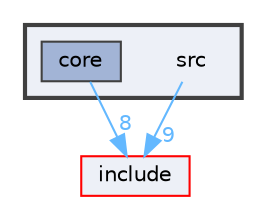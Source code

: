 digraph "src"
{
 // LATEX_PDF_SIZE
  bgcolor="transparent";
  edge [fontname=Helvetica,fontsize=10,labelfontname=Helvetica,labelfontsize=10];
  node [fontname=Helvetica,fontsize=10,shape=box,height=0.2,width=0.4];
  compound=true
  subgraph clusterdir_68267d1309a1af8e8297ef4c3efbcdba {
    graph [ bgcolor="#edf0f7", pencolor="grey25", label="", fontname=Helvetica,fontsize=10 style="filled,bold", URL="dir_68267d1309a1af8e8297ef4c3efbcdba.html",tooltip=""]
    dir_68267d1309a1af8e8297ef4c3efbcdba [shape=plaintext, label="src"];
  dir_aebb8dcc11953d78e620bbef0b9e2183 [label="core", fillcolor="#a2b4d6", color="grey25", style="filled", URL="dir_aebb8dcc11953d78e620bbef0b9e2183.html",tooltip=""];
  }
  dir_d44c64559bbebec7f509842c48db8b23 [label="include", fillcolor="#edf0f7", color="red", style="filled", URL="dir_d44c64559bbebec7f509842c48db8b23.html",tooltip=""];
  dir_68267d1309a1af8e8297ef4c3efbcdba->dir_d44c64559bbebec7f509842c48db8b23 [headlabel="9", labeldistance=1.5 headhref="dir_000017_000015.html" href="dir_000017_000015.html" color="steelblue1" fontcolor="steelblue1"];
  dir_aebb8dcc11953d78e620bbef0b9e2183->dir_d44c64559bbebec7f509842c48db8b23 [headlabel="8", labeldistance=1.5 headhref="dir_000011_000015.html" href="dir_000011_000015.html" color="steelblue1" fontcolor="steelblue1"];
}
